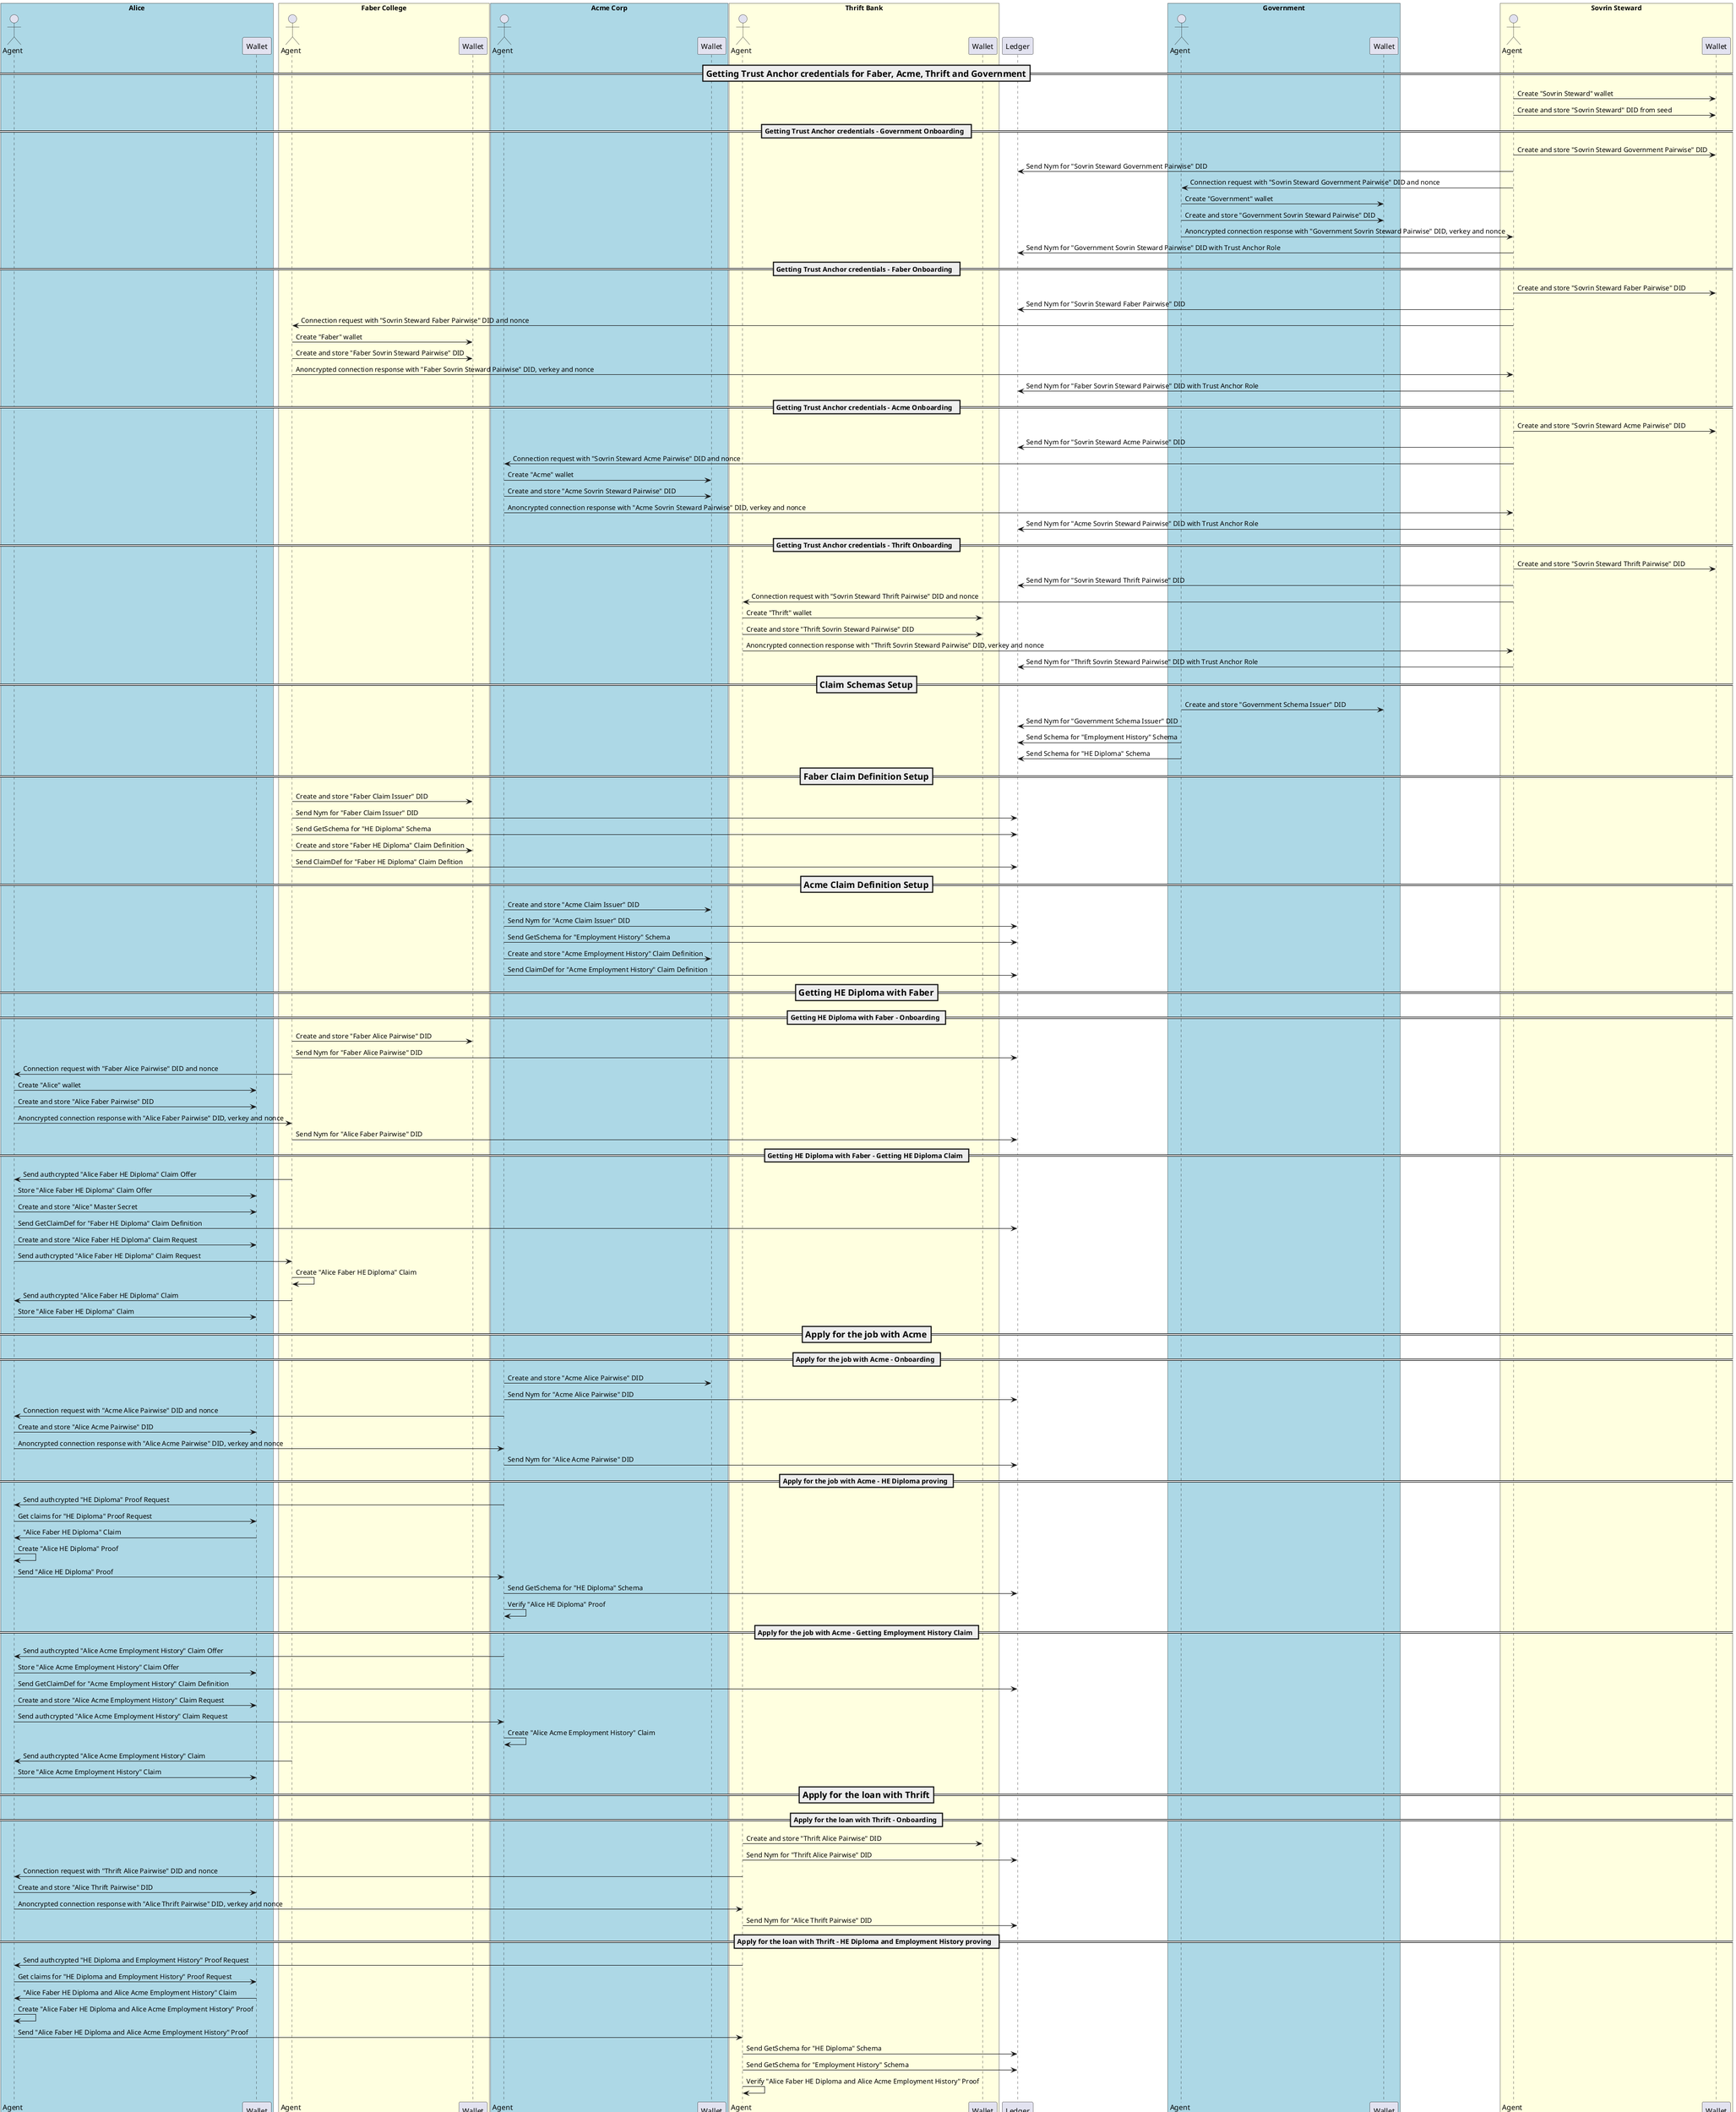 @startuml

box "Alice" #LightBlue
actor "Agent" as A
participant "Wallet" as AW
endbox

box "Faber College" #LightYellow
actor "Agent" as F
participant "Wallet" as FW
endbox

box "Acme Corp" #LightBlue
actor "Agent" as AC
participant "Wallet" as ACW
endbox

box "Thrift Bank" #LightYellow
actor "Agent" as T
participant "Wallet" as TW
endbox

participant "Ledger" as L

box "Government" #LightBlue
actor "Agent" as G
participant "Wallet" as GW
endbox

box "Sovrin Steward" #LightYellow
actor "Agent" as S
participant "Wallet" as SW
endbox

=== Getting Trust Anchor credentials for Faber, Acme, Thrift and Government  ==
S->SW: Create "Sovrin Steward" wallet
S->SW: Create and store "Sovrin Steward" DID from seed

== Getting Trust Anchor credentials - Government Onboarding  ==
S->SW: Create and store "Sovrin Steward Government Pairwise" DID
S->L: Send Nym for "Sovrin Steward Government Pairwise" DID
S->G: Connection request with "Sovrin Steward Government Pairwise" DID and nonce
G->GW: Create "Government" wallet
G->GW: Create and store "Government Sovrin Steward Pairwise" DID
G->S: Anoncrypted connection response with "Government Sovrin Steward Pairwise" DID, verkey and nonce
S->L: Send Nym for "Government Sovrin Steward Pairwise" DID with Trust Anchor Role

== Getting Trust Anchor credentials - Faber Onboarding  ==
S->SW: Create and store "Sovrin Steward Faber Pairwise" DID
S->L: Send Nym for "Sovrin Steward Faber Pairwise" DID
S->F: Connection request with "Sovrin Steward Faber Pairwise" DID and nonce
F->FW: Create "Faber" wallet
F->FW: Create and store "Faber Sovrin Steward Pairwise" DID
F->S: Anoncrypted connection response with "Faber Sovrin Steward Pairwise" DID, verkey and nonce
S->L: Send Nym for "Faber Sovrin Steward Pairwise" DID with Trust Anchor Role

== Getting Trust Anchor credentials - Acme Onboarding  ==
S->SW: Create and store "Sovrin Steward Acme Pairwise" DID
S->L: Send Nym for "Sovrin Steward Acme Pairwise" DID
S->AC: Connection request with "Sovrin Steward Acme Pairwise" DID and nonce
AC->ACW: Create "Acme" wallet
AC->ACW: Create and store "Acme Sovrin Steward Pairwise" DID
AC->S: Anoncrypted connection response with "Acme Sovrin Steward Pairwise" DID, verkey and nonce
S->L: Send Nym for "Acme Sovrin Steward Pairwise" DID with Trust Anchor Role

== Getting Trust Anchor credentials - Thrift Onboarding  ==
S->SW: Create and store "Sovrin Steward Thrift Pairwise" DID
S->L: Send Nym for "Sovrin Steward Thrift Pairwise" DID
S->T: Connection request with "Sovrin Steward Thrift Pairwise" DID and nonce
T->TW: Create "Thrift" wallet
T->TW: Create and store "Thrift Sovrin Steward Pairwise" DID
T->S: Anoncrypted connection response with "Thrift Sovrin Steward Pairwise" DID, verkey and nonce
S->L: Send Nym for "Thrift Sovrin Steward Pairwise" DID with Trust Anchor Role

=== Claim Schemas Setup ==
G->GW: Create and store "Government Schema Issuer" DID
G->L: Send Nym for "Government Schema Issuer" DID
G->L: Send Schema for "Employment History" Schema
G->L: Send Schema for "HE Diploma" Schema

=== Faber Claim Definition Setup ==
F->FW: Create and store "Faber Claim Issuer" DID
F->L: Send Nym for "Faber Claim Issuer" DID
F->L: Send GetSchema for "HE Diploma" Schema
F->FW: Create and store "Faber HE Diploma" Claim Definition
F->L: Send ClaimDef for "Faber HE Diploma" Claim Defition

=== Acme Claim Definition Setup ==
AC->ACW: Create and store "Acme Claim Issuer" DID
AC->L: Send Nym for "Acme Claim Issuer" DID
AC->L: Send GetSchema for "Employment History" Schema
AC->ACW: Create and store "Acme Employment History" Claim Definition
AC->L: Send ClaimDef for "Acme Employment History" Claim Definition

=== Getting HE Diploma with Faber ==
== Getting HE Diploma with Faber - Onboarding ==
F->FW: Create and store "Faber Alice Pairwise" DID
F->L: Send Nym for "Faber Alice Pairwise" DID
F->A: Connection request with "Faber Alice Pairwise" DID and nonce
A->AW: Create "Alice" wallet
A->AW: Create and store "Alice Faber Pairwise" DID
A->F: Anoncrypted connection response with "Alice Faber Pairwise" DID, verkey and nonce
F->L: Send Nym for "Alice Faber Pairwise" DID

== Getting HE Diploma with Faber - Getting HE Diploma Claim ==
F->A: Send authcrypted "Alice Faber HE Diploma" Claim Offer
A->AW: Store "Alice Faber HE Diploma" Claim Offer
A->AW: Create and store "Alice" Master Secret
A->L: Send GetClaimDef for "Faber HE Diploma" Claim Definition
A->AW: Create and store "Alice Faber HE Diploma" Claim Request
A->F: Send authcrypted "Alice Faber HE Diploma" Claim Request
F->F: Create "Alice Faber HE Diploma" Claim
F->A: Send authcrypted "Alice Faber HE Diploma" Claim
A->AW: Store "Alice Faber HE Diploma" Claim

=== Apply for the job with Acme ==
== Apply for the job with Acme - Onboarding ==
AC->ACW: Create and store "Acme Alice Pairwise" DID
AC->L: Send Nym for "Acme Alice Pairwise" DID
AC->A: Connection request with "Acme Alice Pairwise" DID and nonce
A->AW: Create and store "Alice Acme Pairwise" DID
A->AC: Anoncrypted connection response with "Alice Acme Pairwise" DID, verkey and nonce
AC->L: Send Nym for "Alice Acme Pairwise" DID

== Apply for the job with Acme - HE Diploma proving ==
AC->A: Send authcrypted "HE Diploma" Proof Request
A->AW: Get claims for "HE Diploma" Proof Request
AW->A: "Alice Faber HE Diploma" Claim
A->A: Create "Alice HE Diploma" Proof
A->AC: Send "Alice HE Diploma" Proof
AC->L: Send GetSchema for "HE Diploma" Schema
AC->AC: Verify "Alice HE Diploma" Proof

== Apply for the job with Acme - Getting Employment History Claim ==
AC->A: Send authcrypted "Alice Acme Employment History" Claim Offer
A->AW: Store "Alice Acme Employment History" Claim Offer
A->L: Send GetClaimDef for "Acme Employment History" Claim Definition
A->AW: Create and store "Alice Acme Employment History" Claim Request
A->AC: Send authcrypted "Alice Acme Employment History" Claim Request
AC->AC: Create "Alice Acme Employment History" Claim
F->A: Send authcrypted "Alice Acme Employment History" Claim
A->AW: Store "Alice Acme Employment History" Claim

=== Apply for the loan with Thrift ==
== Apply for the loan with Thrift - Onboarding ==
T->TW: Create and store "Thrift Alice Pairwise" DID
T->L: Send Nym for "Thrift Alice Pairwise" DID
T->A: Connection request with "Thrift Alice Pairwise" DID and nonce
A->AW: Create and store "Alice Thrift Pairwise" DID
A->T: Anoncrypted connection response with "Alice Thrift Pairwise" DID, verkey and nonce
T->L: Send Nym for "Alice Thrift Pairwise" DID

== Apply for the loan with Thrift - HE Diploma and Employment History proving  ==
T->A: Send authcrypted "HE Diploma and Employment History" Proof Request
A->AW: Get claims for "HE Diploma and Employment History" Proof Request
AW->A: "Alice Faber HE Diploma and Alice Acme Employment History" Claim
A->A: Create "Alice Faber HE Diploma and Alice Acme Employment History" Proof
A->T: Send "Alice Faber HE Diploma and Alice Acme Employment History" Proof
T->L: Send GetSchema for "HE Diploma" Schema
T->L: Send GetSchema for "Employment History" Schema
T->T: Verify "Alice Faber HE Diploma and Alice Acme Employment History" Proof

@enduml